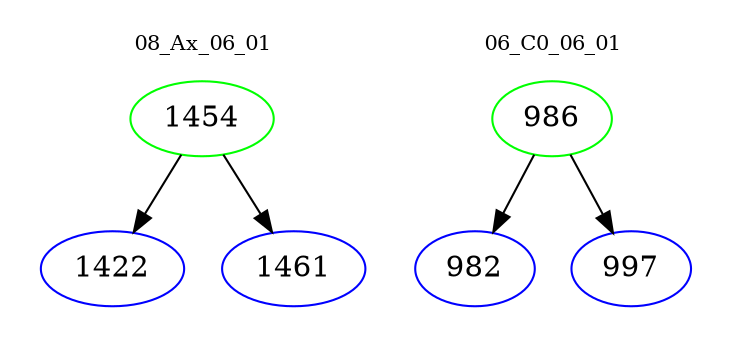 digraph{
subgraph cluster_0 {
color = white
label = "08_Ax_06_01";
fontsize=10;
T0_1454 [label="1454", color="green"]
T0_1454 -> T0_1422 [color="black"]
T0_1422 [label="1422", color="blue"]
T0_1454 -> T0_1461 [color="black"]
T0_1461 [label="1461", color="blue"]
}
subgraph cluster_1 {
color = white
label = "06_C0_06_01";
fontsize=10;
T1_986 [label="986", color="green"]
T1_986 -> T1_982 [color="black"]
T1_982 [label="982", color="blue"]
T1_986 -> T1_997 [color="black"]
T1_997 [label="997", color="blue"]
}
}
